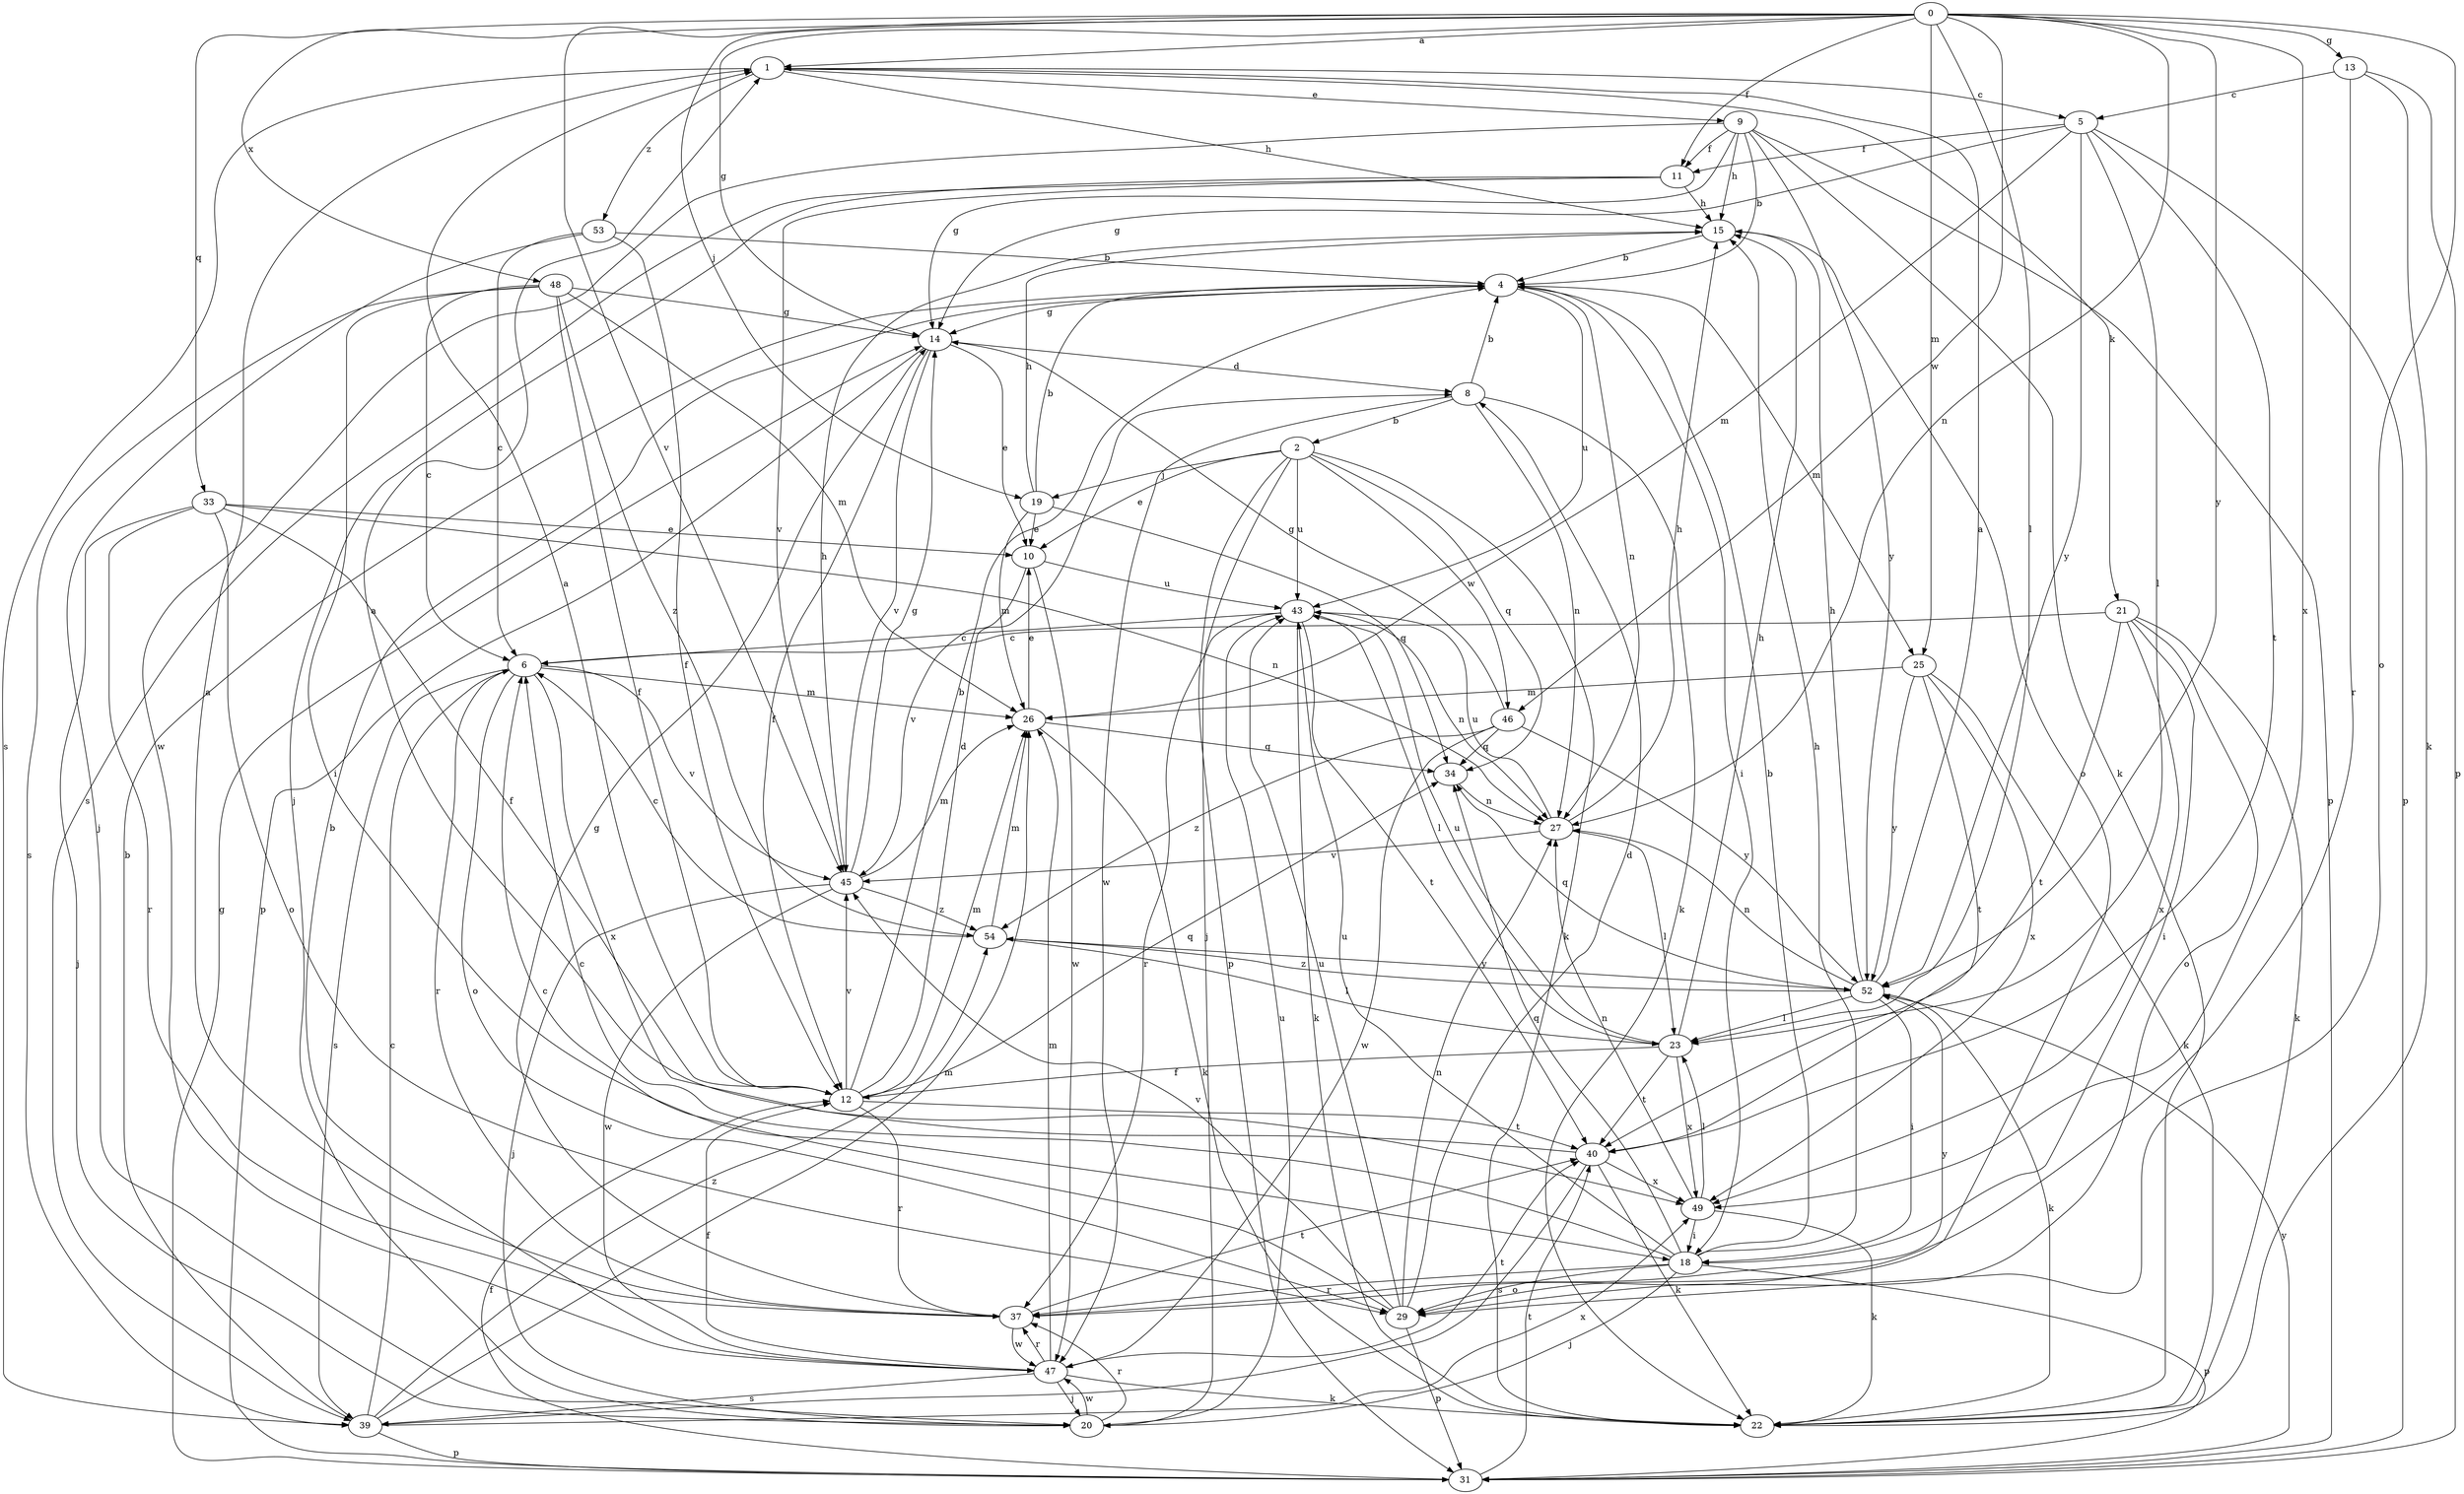 strict digraph  {
0;
1;
2;
4;
5;
6;
8;
9;
10;
11;
12;
13;
14;
15;
18;
19;
20;
21;
22;
23;
25;
26;
27;
29;
31;
33;
34;
37;
39;
40;
43;
45;
46;
47;
48;
49;
52;
53;
54;
0 -> 1  [label=a];
0 -> 11  [label=f];
0 -> 13  [label=g];
0 -> 14  [label=g];
0 -> 19  [label=j];
0 -> 23  [label=l];
0 -> 25  [label=m];
0 -> 27  [label=n];
0 -> 29  [label=o];
0 -> 33  [label=q];
0 -> 45  [label=v];
0 -> 46  [label=w];
0 -> 48  [label=x];
0 -> 49  [label=x];
0 -> 52  [label=y];
1 -> 5  [label=c];
1 -> 9  [label=e];
1 -> 15  [label=h];
1 -> 21  [label=k];
1 -> 39  [label=s];
1 -> 53  [label=z];
2 -> 10  [label=e];
2 -> 19  [label=j];
2 -> 20  [label=j];
2 -> 22  [label=k];
2 -> 31  [label=p];
2 -> 34  [label=q];
2 -> 43  [label=u];
2 -> 46  [label=w];
4 -> 14  [label=g];
4 -> 18  [label=i];
4 -> 25  [label=m];
4 -> 27  [label=n];
4 -> 43  [label=u];
5 -> 11  [label=f];
5 -> 14  [label=g];
5 -> 23  [label=l];
5 -> 26  [label=m];
5 -> 31  [label=p];
5 -> 40  [label=t];
5 -> 52  [label=y];
6 -> 26  [label=m];
6 -> 29  [label=o];
6 -> 37  [label=r];
6 -> 39  [label=s];
6 -> 45  [label=v];
6 -> 49  [label=x];
8 -> 2  [label=b];
8 -> 4  [label=b];
8 -> 22  [label=k];
8 -> 27  [label=n];
8 -> 47  [label=w];
9 -> 4  [label=b];
9 -> 11  [label=f];
9 -> 14  [label=g];
9 -> 15  [label=h];
9 -> 22  [label=k];
9 -> 31  [label=p];
9 -> 47  [label=w];
9 -> 52  [label=y];
10 -> 43  [label=u];
10 -> 45  [label=v];
10 -> 47  [label=w];
11 -> 15  [label=h];
11 -> 20  [label=j];
11 -> 39  [label=s];
11 -> 45  [label=v];
12 -> 1  [label=a];
12 -> 4  [label=b];
12 -> 8  [label=d];
12 -> 26  [label=m];
12 -> 34  [label=q];
12 -> 37  [label=r];
12 -> 40  [label=t];
12 -> 45  [label=v];
13 -> 5  [label=c];
13 -> 22  [label=k];
13 -> 31  [label=p];
13 -> 37  [label=r];
14 -> 8  [label=d];
14 -> 10  [label=e];
14 -> 12  [label=f];
14 -> 31  [label=p];
14 -> 45  [label=v];
15 -> 4  [label=b];
15 -> 29  [label=o];
18 -> 4  [label=b];
18 -> 6  [label=c];
18 -> 15  [label=h];
18 -> 20  [label=j];
18 -> 29  [label=o];
18 -> 31  [label=p];
18 -> 34  [label=q];
18 -> 37  [label=r];
18 -> 43  [label=u];
19 -> 4  [label=b];
19 -> 10  [label=e];
19 -> 15  [label=h];
19 -> 26  [label=m];
19 -> 34  [label=q];
20 -> 37  [label=r];
20 -> 43  [label=u];
20 -> 47  [label=w];
21 -> 6  [label=c];
21 -> 18  [label=i];
21 -> 22  [label=k];
21 -> 29  [label=o];
21 -> 40  [label=t];
21 -> 49  [label=x];
23 -> 12  [label=f];
23 -> 15  [label=h];
23 -> 40  [label=t];
23 -> 43  [label=u];
23 -> 49  [label=x];
25 -> 22  [label=k];
25 -> 26  [label=m];
25 -> 40  [label=t];
25 -> 49  [label=x];
25 -> 52  [label=y];
26 -> 10  [label=e];
26 -> 22  [label=k];
26 -> 34  [label=q];
27 -> 15  [label=h];
27 -> 23  [label=l];
27 -> 43  [label=u];
27 -> 45  [label=v];
29 -> 6  [label=c];
29 -> 8  [label=d];
29 -> 27  [label=n];
29 -> 31  [label=p];
29 -> 43  [label=u];
29 -> 45  [label=v];
31 -> 12  [label=f];
31 -> 14  [label=g];
31 -> 40  [label=t];
31 -> 52  [label=y];
33 -> 10  [label=e];
33 -> 12  [label=f];
33 -> 20  [label=j];
33 -> 27  [label=n];
33 -> 29  [label=o];
33 -> 37  [label=r];
34 -> 27  [label=n];
37 -> 1  [label=a];
37 -> 14  [label=g];
37 -> 40  [label=t];
37 -> 47  [label=w];
37 -> 52  [label=y];
39 -> 4  [label=b];
39 -> 6  [label=c];
39 -> 26  [label=m];
39 -> 31  [label=p];
39 -> 49  [label=x];
39 -> 54  [label=z];
40 -> 1  [label=a];
40 -> 22  [label=k];
40 -> 39  [label=s];
40 -> 49  [label=x];
43 -> 6  [label=c];
43 -> 22  [label=k];
43 -> 23  [label=l];
43 -> 27  [label=n];
43 -> 37  [label=r];
43 -> 40  [label=t];
45 -> 14  [label=g];
45 -> 15  [label=h];
45 -> 20  [label=j];
45 -> 26  [label=m];
45 -> 47  [label=w];
45 -> 54  [label=z];
46 -> 14  [label=g];
46 -> 34  [label=q];
46 -> 47  [label=w];
46 -> 52  [label=y];
46 -> 54  [label=z];
47 -> 4  [label=b];
47 -> 12  [label=f];
47 -> 20  [label=j];
47 -> 22  [label=k];
47 -> 26  [label=m];
47 -> 37  [label=r];
47 -> 39  [label=s];
47 -> 40  [label=t];
48 -> 6  [label=c];
48 -> 12  [label=f];
48 -> 14  [label=g];
48 -> 18  [label=i];
48 -> 26  [label=m];
48 -> 39  [label=s];
48 -> 54  [label=z];
49 -> 18  [label=i];
49 -> 22  [label=k];
49 -> 23  [label=l];
49 -> 27  [label=n];
52 -> 1  [label=a];
52 -> 15  [label=h];
52 -> 18  [label=i];
52 -> 22  [label=k];
52 -> 23  [label=l];
52 -> 27  [label=n];
52 -> 34  [label=q];
52 -> 54  [label=z];
53 -> 4  [label=b];
53 -> 6  [label=c];
53 -> 12  [label=f];
53 -> 20  [label=j];
54 -> 6  [label=c];
54 -> 23  [label=l];
54 -> 26  [label=m];
54 -> 52  [label=y];
}
